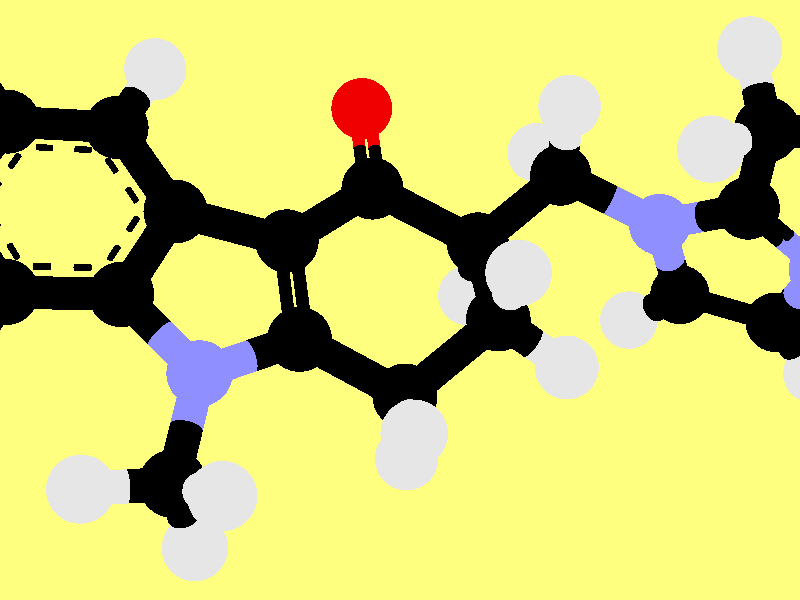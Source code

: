 //
//  Accelrys Discovery Studio POV-Ray file
//  Created:  2016-04-30T14:04:04Z
//

camera { 
location < 0.0, 0.0, 30.163099 >
right -4/3*x
angle 20.000000
look_at < 0, 0, 0 >
}

light_source { <0.678050,0.578095,0.575373> rgb<1.000000,1.000000,1.000000> parallel point_at<0.0, 0.0, 0.0> }

light_source { <-0.775192,0.131230,0.617945> rgb<0.498039,0.498039,0.498039> parallel point_at<0.0, 0.0, 0.0> }

background { color rgb < 1.000000, 1.000000, 0.498039 > }

#declare _WLVP_line_width = 0.02;
#declare _WLVP_dot_size   = 0.03;
#declare _WLVP_text_depth = 0.0;
#declare _WLVP_text_scale = 0.3;
#declare _WLVP_finish = finish { diffuse 0.282828 ambient 0.343434 specular 1.000000 roughness 0.020000 }
object {
union { 
sphere { 
<0,0,0>, 0.400000
translate <-1.923161,5.355279,1.503494>
pigment { rgbt <0.560784,0.560784,1.000000,0.000000> }
finish { _WLVP_finish }
}
sphere { 
<0,0,0>, 0.400000
translate <4.127706,4.919715,4.023170>
pigment { rgbt <0.560784,0.560784,1.000000,0.000000> }
finish { _WLVP_finish }
}
sphere { 
<0,0,0>, 0.400000
translate <4.933607,3.934791,5.769691>
pigment { rgbt <0.560784,0.560784,1.000000,0.000000> }
finish { _WLVP_finish }
}
sphere { 
<0,0,0>, 0.400000
translate <2.206806,7.368291,1.197507>
pigment { rgbt <0.941176,0.000000,0.000000,0.000000> }
finish { _WLVP_finish }
}
sphere { 
<0,0,0>, 0.400000
translate <-0.128390,4.300704,2.964175>
pigment { rgbt <0.000000,0.000000,0.000000,0.000000> }
finish { _WLVP_finish }
}
sphere { 
<0,0,0>, 0.400000
translate <-0.641591,5.266989,1.969401>
pigment { rgbt <0.000000,0.000000,0.000000,0.000000> }
finish { _WLVP_finish }
}
sphere { 
<0,0,0>, 0.400000
translate <0.129845,6.289191,1.385129>
pigment { rgbt <0.000000,0.000000,0.000000,0.000000> }
finish { _WLVP_finish }
}
sphere { 
<0,0,0>, 0.400000
translate <1.518899,6.474600,1.694894>
pigment { rgbt <0.000000,0.000000,0.000000,0.000000> }
finish { _WLVP_finish }
}
sphere { 
<0,0,0>, 0.400000
translate <2.119801,5.459265,2.675817>
pigment { rgbt <0.000000,0.000000,0.000000,0.000000> }
finish { _WLVP_finish }
}
sphere { 
<0,0,0>, 0.400000
translate <1.168033,4.789242,3.597557>
pigment { rgbt <0.000000,0.000000,0.000000,0.000000> }
finish { _WLVP_finish }
}
sphere { 
<0,0,0>, 0.400000
translate <-0.753734,7.047504,0.523831>
pigment { rgbt <0.000000,0.000000,0.000000,0.000000> }
finish { _WLVP_finish }
}
sphere { 
<0,0,0>, 0.400000
translate <-0.602099,8.162901,-0.295914>
pigment { rgbt <0.000000,0.000000,0.000000,0.000000> }
finish { _WLVP_finish }
}
sphere { 
<0,0,0>, 0.400000
translate <-1.707693,8.661249,-0.958257>
pigment { rgbt <0.000000,0.000000,0.000000,0.000000> }
finish { _WLVP_finish }
}
sphere { 
<0,0,0>, 0.400000
translate <-2.963972,8.061858,-0.837373>
pigment { rgbt <0.000000,0.000000,0.000000,0.000000> }
finish { _WLVP_finish }
}
sphere { 
<0,0,0>, 0.400000
translate <-3.150131,6.925860,-0.059183>
pigment { rgbt <0.000000,0.000000,0.000000,0.000000> }
finish { _WLVP_finish }
}
sphere { 
<0,0,0>, 0.400000
translate <-2.024359,6.434379,0.624567>
pigment { rgbt <0.000000,0.000000,0.000000,0.000000> }
finish { _WLVP_finish }
}
sphere { 
<0,0,0>, 0.400000
translate <3.484889,5.881095,3.141724>
pigment { rgbt <0.000000,0.000000,0.000000,0.000000> }
finish { _WLVP_finish }
}
sphere { 
<0,0,0>, 0.400000
translate <4.679662,3.706218,3.608890>
pigment { rgbt <0.000000,0.000000,0.000000,0.000000> }
finish { _WLVP_finish }
}
sphere { 
<0,0,0>, 0.400000
translate <5.173110,3.097017,4.690550>
pigment { rgbt <0.000000,0.000000,0.000000,0.000000> }
finish { _WLVP_finish }
}
sphere { 
<0,0,0>, 0.400000
translate <4.303928,5.029587,5.356671>
pigment { rgbt <0.000000,0.000000,0.000000,0.000000> }
finish { _WLVP_finish }
}
sphere { 
<0,0,0>, 0.400000
translate <3.890047,6.173433,6.229302>
pigment { rgbt <0.000000,0.000000,0.000000,0.000000> }
finish { _WLVP_finish }
}
sphere { 
<0,0,0>, 0.400000
translate <-3.034108,4.422348,1.808223>
pigment { rgbt <0.000000,0.000000,0.000000,0.000000> }
finish { _WLVP_finish }
}
sphere { 
<0,0,0>, 0.400000
translate <-0.875981,4.166193,3.745914>
pigment { rgbt <0.901961,0.901961,0.901961,0.000000> }
finish { _WLVP_finish }
}
sphere { 
<0,0,0>, 0.400000
translate <0.056301,3.347189,2.469405>
pigment { rgbt <0.901961,0.901961,0.901961,0.000000> }
finish { _WLVP_finish }
}
sphere { 
<0,0,0>, 0.400000
translate <2.371635,4.640174,2.002192>
pigment { rgbt <0.901961,0.901961,0.901961,0.000000> }
finish { _WLVP_finish }
}
sphere { 
<0,0,0>, 0.400000
translate <0.910267,5.496760,4.385640>
pigment { rgbt <0.901961,0.901961,0.901961,0.000000> }
finish { _WLVP_finish }
}
sphere { 
<0,0,0>, 0.400000
translate <1.673731,3.927563,4.033309>
pigment { rgbt <0.901961,0.901961,0.901961,0.000000> }
finish { _WLVP_finish }
}
sphere { 
<0,0,0>, 0.400000
translate <0.373161,8.635346,-0.413234>
pigment { rgbt <0.901961,0.901961,0.901961,0.000000> }
finish { _WLVP_finish }
}
sphere { 
<0,0,0>, 0.400000
translate <-1.597137,9.542685,-1.589881>
pigment { rgbt <0.901961,0.901961,0.901961,0.000000> }
finish { _WLVP_finish }
}
sphere { 
<0,0,0>, 0.400000
translate <-3.814903,8.493959,-1.363971>
pigment { rgbt <0.901961,0.901961,0.901961,0.000000> }
finish { _WLVP_finish }
}
sphere { 
<0,0,0>, 0.400000
translate <-4.122399,6.439117,0.017465>
pigment { rgbt <0.901961,0.901961,0.901961,0.000000> }
finish { _WLVP_finish }
}
sphere { 
<0,0,0>, 0.400000
translate <3.388529,6.826162,3.676198>
pigment { rgbt <0.901961,0.901961,0.901961,0.000000> }
finish { _WLVP_finish }
}
sphere { 
<0,0,0>, 0.400000
translate <4.118544,6.021320,2.265985>
pigment { rgbt <0.901961,0.901961,0.901961,0.000000> }
finish { _WLVP_finish }
}
sphere { 
<0,0,0>, 0.400000
translate <4.703653,3.324951,2.588028>
pigment { rgbt <0.901961,0.901961,0.901961,0.000000> }
finish { _WLVP_finish }
}
sphere { 
<0,0,0>, 0.400000
translate <5.669190,2.126880,4.719518>
pigment { rgbt <0.901961,0.901961,0.901961,0.000000> }
finish { _WLVP_finish }
}
sphere { 
<0,0,0>, 0.400000
translate <4.171664,5.964252,7.261259>
pigment { rgbt <0.901961,0.901961,0.901961,0.000000> }
finish { _WLVP_finish }
}
sphere { 
<0,0,0>, 0.400000
translate <2.809830,6.305743,6.167726>
pigment { rgbt <0.901961,0.901961,0.901961,0.000000> }
finish { _WLVP_finish }
}
sphere { 
<0,0,0>, 0.400000
translate <4.386878,7.084301,5.895171>
pigment { rgbt <0.901961,0.901961,0.901961,0.000000> }
finish { _WLVP_finish }
}
sphere { 
<0,0,0>, 0.400000
translate <-3.936749,4.750854,1.293126>
pigment { rgbt <0.901961,0.901961,0.901961,0.000000> }
finish { _WLVP_finish }
}
sphere { 
<0,0,0>, 0.400000
translate <-3.214089,4.409680,2.883216>
pigment { rgbt <0.901961,0.901961,0.901961,0.000000> }
finish { _WLVP_finish }
}
sphere { 
<0,0,0>, 0.400000
translate <-2.769519,3.419558,1.472708>
pigment { rgbt <0.901961,0.901961,0.901961,0.000000> }
finish { _WLVP_finish }
}
cylinder { 
<-1.923161,5.355279,1.503494>, <-1.282376,5.311134,1.736448>, 0.200000 
pigment { rgbt <0.560784,0.560784,1.000000,0.000000> }
finish { _WLVP_finish }
}
cylinder { 
<-1.282376,5.311134,1.736448>, <-0.641591,5.266989,1.969401>, 0.200000 
pigment { rgbt <0.000000,0.000000,0.000000,0.000000> }
finish { _WLVP_finish }
}
cylinder { 
<-1.923161,5.355279,1.503494>, <-1.973760,5.894829,1.064031>, 0.200000 
pigment { rgbt <0.560784,0.560784,1.000000,0.000000> }
finish { _WLVP_finish }
}
cylinder { 
<-1.973760,5.894829,1.064031>, <-2.024359,6.434379,0.624567>, 0.200000 
pigment { rgbt <0.000000,0.000000,0.000000,0.000000> }
finish { _WLVP_finish }
}
cylinder { 
<-1.923161,5.355279,1.503494>, <-2.478635,4.888813,1.655859>, 0.200000 
pigment { rgbt <0.560784,0.560784,1.000000,0.000000> }
finish { _WLVP_finish }
}
cylinder { 
<-2.478635,4.888813,1.655859>, <-3.034108,4.422348,1.808223>, 0.200000 
pigment { rgbt <0.000000,0.000000,0.000000,0.000000> }
finish { _WLVP_finish }
}
cylinder { 
<4.127706,4.919715,4.023170>, <3.806297,5.400405,3.582447>, 0.200000 
pigment { rgbt <0.560784,0.560784,1.000000,0.000000> }
finish { _WLVP_finish }
}
cylinder { 
<3.806297,5.400405,3.582447>, <3.484889,5.881095,3.141724>, 0.200000 
pigment { rgbt <0.000000,0.000000,0.000000,0.000000> }
finish { _WLVP_finish }
}
cylinder { 
<4.127706,4.919715,4.023170>, <4.403684,4.312966,3.816030>, 0.200000 
pigment { rgbt <0.560784,0.560784,1.000000,0.000000> }
finish { _WLVP_finish }
}
cylinder { 
<4.403684,4.312966,3.816030>, <4.679662,3.706218,3.608890>, 0.200000 
pigment { rgbt <0.000000,0.000000,0.000000,0.000000> }
finish { _WLVP_finish }
}
cylinder { 
<4.127706,4.919715,4.023170>, <4.215817,4.974651,4.689920>, 0.200000 
pigment { rgbt <0.560784,0.560784,1.000000,0.000000> }
finish { _WLVP_finish }
}
cylinder { 
<4.215817,4.974651,4.689920>, <4.303928,5.029587,5.356671>, 0.200000 
pigment { rgbt <0.000000,0.000000,0.000000,0.000000> }
finish { _WLVP_finish }
}
cylinder { 
<4.933607,3.934791,5.769691>, <5.053359,3.515904,5.230121>, 0.200000 
pigment { rgbt <0.560784,0.560784,1.000000,0.000000> }
finish { _WLVP_finish }
}
cylinder { 
<5.053359,3.515904,5.230121>, <5.173110,3.097017,4.690550>, 0.200000 
pigment { rgbt <0.000000,0.000000,0.000000,0.000000> }
finish { _WLVP_finish }
}
cylinder { 
<4.932261,3.969406,5.863499>, <4.617421,4.516804,5.656989>, 0.080000 
pigment { rgbt <0.560784,0.560784,1.000000,0.000000> }
finish { _WLVP_finish }
}
cylinder { 
<4.617421,4.516804,5.656989>, <4.302581,5.064202,5.450479>, 0.080000 
pigment { rgbt <0.000000,0.000000,0.000000,0.000000> }
finish { _WLVP_finish }
}
cylinder { 
<4.934953,3.900176,5.675883>, <4.620113,4.447574,5.469373>, 0.080000 
pigment { rgbt <0.560784,0.560784,1.000000,0.000000> }
finish { _WLVP_finish }
}
cylinder { 
<4.620113,4.447574,5.469373>, <4.305274,4.994972,5.262863>, 0.080000 
pigment { rgbt <0.000000,0.000000,0.000000,0.000000> }
finish { _WLVP_finish }
}
cylinder { 
<2.285954,7.336378,1.249632>, <1.942001,6.889533,1.498326>, 0.080000 
pigment { rgbt <0.941176,0.000000,0.000000,0.000000> }
finish { _WLVP_finish }
}
cylinder { 
<1.942001,6.889533,1.498326>, <1.598048,6.442687,1.747019>, 0.080000 
pigment { rgbt <0.000000,0.000000,0.000000,0.000000> }
finish { _WLVP_finish }
}
cylinder { 
<2.127657,7.400204,1.145382>, <1.783704,6.953359,1.394075>, 0.080000 
pigment { rgbt <0.941176,0.000000,0.000000,0.000000> }
finish { _WLVP_finish }
}
cylinder { 
<1.783704,6.953359,1.394075>, <1.439750,6.506513,1.642769>, 0.080000 
pigment { rgbt <0.000000,0.000000,0.000000,0.000000> }
finish { _WLVP_finish }
}
cylinder { 
<-0.128390,4.300704,2.964175>, <-0.641591,5.266989,1.969401>, 0.200000 
pigment { rgbt <0.000000,0.000000,0.000000,0.000000> }
finish { _WLVP_finish }
}
cylinder { 
<-0.128390,4.300704,2.964175>, <1.168033,4.789242,3.597557>, 0.200000 
pigment { rgbt <0.000000,0.000000,0.000000,0.000000> }
finish { _WLVP_finish }
}
cylinder { 
<-0.561271,5.235153,2.019752>, <0.210165,6.257355,1.435480>, 0.080000 
pigment { rgbt <0.000000,0.000000,0.000000,0.000000> }
finish { _WLVP_finish }
}
cylinder { 
<-0.721911,5.298825,1.919051>, <0.049526,6.321027,1.334778>, 0.080000 
pigment { rgbt <0.000000,0.000000,0.000000,0.000000> }
finish { _WLVP_finish }
}
cylinder { 
<0.129845,6.289191,1.385129>, <1.518899,6.474600,1.694894>, 0.200000 
pigment { rgbt <0.000000,0.000000,0.000000,0.000000> }
finish { _WLVP_finish }
}
cylinder { 
<0.129845,6.289191,1.385129>, <-0.753734,7.047504,0.523831>, 0.200000 
pigment { rgbt <0.000000,0.000000,0.000000,0.000000> }
finish { _WLVP_finish }
}
cylinder { 
<1.518899,6.474600,1.694894>, <2.119801,5.459265,2.675817>, 0.200000 
pigment { rgbt <0.000000,0.000000,0.000000,0.000000> }
finish { _WLVP_finish }
}
cylinder { 
<2.119801,5.459265,2.675817>, <1.168033,4.789242,3.597557>, 0.200000 
pigment { rgbt <0.000000,0.000000,0.000000,0.000000> }
finish { _WLVP_finish }
}
cylinder { 
<2.119801,5.459265,2.675817>, <3.484889,5.881095,3.141724>, 0.200000 
pigment { rgbt <0.000000,0.000000,0.000000,0.000000> }
finish { _WLVP_finish }
}
cylinder { 
<-0.753734,7.047504,0.523831>, <-0.602099,8.162901,-0.295914>, 0.200000 
pigment { rgbt <0.000000,0.000000,0.000000,0.000000> }
finish { _WLVP_finish }
}
cylinder { 
<-1.064241,7.308455,0.230092>, <-1.041496,7.475765,0.107130>, 0.040000 
pigment { rgbt <0.000000,0.000000,0.000000,0.000000> }
finish { _WLVP_finish }
}
cylinder { 
<-1.011169,7.698844,-0.056818>, <-0.988424,7.866154,-0.179780>, 0.040000 
pigment { rgbt <0.000000,0.000000,0.000000,0.000000> }
finish { _WLVP_finish }
}
cylinder { 
<-0.753734,7.047504,0.523831>, <-2.024359,6.434379,0.624567>, 0.200000 
pigment { rgbt <0.000000,0.000000,0.000000,0.000000> }
finish { _WLVP_finish }
}
cylinder { 
<-1.206819,7.137365,0.320671>, <-1.397413,7.045396,0.335782>, 0.040000 
pigment { rgbt <0.000000,0.000000,0.000000,0.000000> }
finish { _WLVP_finish }
}
cylinder { 
<-1.651538,6.922771,0.355929>, <-1.842131,6.830803,0.371040>, 0.040000 
pigment { rgbt <0.000000,0.000000,0.000000,0.000000> }
finish { _WLVP_finish }
}
cylinder { 
<-0.602099,8.162901,-0.295914>, <-1.707693,8.661249,-0.958257>, 0.200000 
pigment { rgbt <0.000000,0.000000,0.000000,0.000000> }
finish { _WLVP_finish }
}
cylinder { 
<-1.082576,8.029773,-0.314753>, <-1.248415,8.104525,-0.414105>, 0.040000 
pigment { rgbt <0.000000,0.000000,0.000000,0.000000> }
finish { _WLVP_finish }
}
cylinder { 
<-1.469534,8.204194,-0.546573>, <-1.635373,8.278947,-0.645925>, 0.040000 
pigment { rgbt <0.000000,0.000000,0.000000,0.000000> }
finish { _WLVP_finish }
}
cylinder { 
<-1.707693,8.661249,-0.958257>, <-2.963972,8.061858,-0.837373>, 0.200000 
pigment { rgbt <0.000000,0.000000,0.000000,0.000000> }
finish { _WLVP_finish }
}
cylinder { 
<-1.882507,8.264226,-0.706424>, <-2.070949,8.174317,-0.688291>, 0.040000 
pigment { rgbt <0.000000,0.000000,0.000000,0.000000> }
finish { _WLVP_finish }
}
cylinder { 
<-2.322205,8.054439,-0.664115>, <-2.510646,7.964530,-0.645982>, 0.040000 
pigment { rgbt <0.000000,0.000000,0.000000,0.000000> }
finish { _WLVP_finish }
}
cylinder { 
<-2.963972,8.061858,-0.837373>, <-3.150131,6.925860,-0.059183>, 0.200000 
pigment { rgbt <0.000000,0.000000,0.000000,0.000000> }
finish { _WLVP_finish }
}
cylinder { 
<-2.660981,7.779610,-0.556654>, <-2.688905,7.609210,-0.439925>, 0.040000 
pigment { rgbt <0.000000,0.000000,0.000000,0.000000> }
finish { _WLVP_finish }
}
cylinder { 
<-2.726137,7.382011,-0.284287>, <-2.754061,7.211611,-0.167559>, 0.040000 
pigment { rgbt <0.000000,0.000000,0.000000,0.000000> }
finish { _WLVP_finish }
}
cylinder { 
<-3.150131,6.925860,-0.059183>, <-2.024359,6.434379,0.624567>, 0.200000 
pigment { rgbt <0.000000,0.000000,0.000000,0.000000> }
finish { _WLVP_finish }
}
cylinder { 
<-2.669017,7.069155,-0.025677>, <-2.500151,6.995433,0.076885>, 0.040000 
pigment { rgbt <0.000000,0.000000,0.000000,0.000000> }
finish { _WLVP_finish }
}
cylinder { 
<-2.274997,6.897137,0.213635>, <-2.106131,6.823414,0.316198>, 0.040000 
pigment { rgbt <0.000000,0.000000,0.000000,0.000000> }
finish { _WLVP_finish }
}
cylinder { 
<4.709430,3.629485,3.552093>, <5.202878,3.020284,4.633753>, 0.080000 
pigment { rgbt <0.000000,0.000000,0.000000,0.000000> }
finish { _WLVP_finish }
}
cylinder { 
<4.649894,3.782951,3.665687>, <5.143342,3.173750,4.747346>, 0.080000 
pigment { rgbt <0.000000,0.000000,0.000000,0.000000> }
finish { _WLVP_finish }
}
cylinder { 
<4.303928,5.029587,5.356671>, <3.890047,6.173433,6.229302>, 0.200000 
pigment { rgbt <0.000000,0.000000,0.000000,0.000000> }
finish { _WLVP_finish }
}
cylinder { 
<-0.128390,4.300704,2.964175>, <-0.502186,4.233448,3.355045>, 0.200000 
pigment { rgbt <0.000000,0.000000,0.000000,0.000000> }
finish { _WLVP_finish }
}
cylinder { 
<-0.502186,4.233448,3.355045>, <-0.875981,4.166193,3.745914>, 0.200000 
pigment { rgbt <0.901961,0.901961,0.901961,0.000000> }
finish { _WLVP_finish }
}
cylinder { 
<-0.128390,4.300704,2.964175>, <-0.036045,3.823946,2.716790>, 0.200000 
pigment { rgbt <0.000000,0.000000,0.000000,0.000000> }
finish { _WLVP_finish }
}
cylinder { 
<-0.036045,3.823946,2.716790>, <0.056301,3.347189,2.469405>, 0.200000 
pigment { rgbt <0.901961,0.901961,0.901961,0.000000> }
finish { _WLVP_finish }
}
cylinder { 
<2.119801,5.459265,2.675817>, <2.245718,5.049720,2.339005>, 0.200000 
pigment { rgbt <0.000000,0.000000,0.000000,0.000000> }
finish { _WLVP_finish }
}
cylinder { 
<2.245718,5.049720,2.339005>, <2.371635,4.640174,2.002192>, 0.200000 
pigment { rgbt <0.901961,0.901961,0.901961,0.000000> }
finish { _WLVP_finish }
}
cylinder { 
<1.168033,4.789242,3.597557>, <1.039150,5.143001,3.991599>, 0.200000 
pigment { rgbt <0.000000,0.000000,0.000000,0.000000> }
finish { _WLVP_finish }
}
cylinder { 
<1.039150,5.143001,3.991599>, <0.910267,5.496760,4.385640>, 0.200000 
pigment { rgbt <0.901961,0.901961,0.901961,0.000000> }
finish { _WLVP_finish }
}
cylinder { 
<1.168033,4.789242,3.597557>, <1.420882,4.358402,3.815433>, 0.200000 
pigment { rgbt <0.000000,0.000000,0.000000,0.000000> }
finish { _WLVP_finish }
}
cylinder { 
<1.420882,4.358402,3.815433>, <1.673731,3.927563,4.033309>, 0.200000 
pigment { rgbt <0.901961,0.901961,0.901961,0.000000> }
finish { _WLVP_finish }
}
cylinder { 
<-0.602099,8.162901,-0.295914>, <-0.114469,8.399124,-0.354574>, 0.200000 
pigment { rgbt <0.000000,0.000000,0.000000,0.000000> }
finish { _WLVP_finish }
}
cylinder { 
<-0.114469,8.399124,-0.354574>, <0.373161,8.635346,-0.413234>, 0.200000 
pigment { rgbt <0.901961,0.901961,0.901961,0.000000> }
finish { _WLVP_finish }
}
cylinder { 
<-1.707693,8.661249,-0.958257>, <-1.652415,9.101967,-1.274069>, 0.200000 
pigment { rgbt <0.000000,0.000000,0.000000,0.000000> }
finish { _WLVP_finish }
}
cylinder { 
<-1.652415,9.101967,-1.274069>, <-1.597137,9.542685,-1.589881>, 0.200000 
pigment { rgbt <0.901961,0.901961,0.901961,0.000000> }
finish { _WLVP_finish }
}
cylinder { 
<-2.963972,8.061858,-0.837373>, <-3.389437,8.277908,-1.100672>, 0.200000 
pigment { rgbt <0.000000,0.000000,0.000000,0.000000> }
finish { _WLVP_finish }
}
cylinder { 
<-3.389437,8.277908,-1.100672>, <-3.814903,8.493959,-1.363971>, 0.200000 
pigment { rgbt <0.901961,0.901961,0.901961,0.000000> }
finish { _WLVP_finish }
}
cylinder { 
<-3.150131,6.925860,-0.059183>, <-3.636265,6.682488,-0.020859>, 0.200000 
pigment { rgbt <0.000000,0.000000,0.000000,0.000000> }
finish { _WLVP_finish }
}
cylinder { 
<-3.636265,6.682488,-0.020859>, <-4.122399,6.439117,0.017465>, 0.200000 
pigment { rgbt <0.901961,0.901961,0.901961,0.000000> }
finish { _WLVP_finish }
}
cylinder { 
<3.484889,5.881095,3.141724>, <3.436709,6.353629,3.408961>, 0.200000 
pigment { rgbt <0.000000,0.000000,0.000000,0.000000> }
finish { _WLVP_finish }
}
cylinder { 
<3.436709,6.353629,3.408961>, <3.388529,6.826162,3.676198>, 0.200000 
pigment { rgbt <0.901961,0.901961,0.901961,0.000000> }
finish { _WLVP_finish }
}
cylinder { 
<3.484889,5.881095,3.141724>, <3.801716,5.951208,2.703855>, 0.200000 
pigment { rgbt <0.000000,0.000000,0.000000,0.000000> }
finish { _WLVP_finish }
}
cylinder { 
<3.801716,5.951208,2.703855>, <4.118544,6.021320,2.265985>, 0.200000 
pigment { rgbt <0.901961,0.901961,0.901961,0.000000> }
finish { _WLVP_finish }
}
cylinder { 
<4.679662,3.706218,3.608890>, <4.691658,3.515584,3.098459>, 0.200000 
pigment { rgbt <0.000000,0.000000,0.000000,0.000000> }
finish { _WLVP_finish }
}
cylinder { 
<4.691658,3.515584,3.098459>, <4.703653,3.324951,2.588028>, 0.200000 
pigment { rgbt <0.901961,0.901961,0.901961,0.000000> }
finish { _WLVP_finish }
}
cylinder { 
<5.173110,3.097017,4.690550>, <5.421150,2.611948,4.705034>, 0.200000 
pigment { rgbt <0.000000,0.000000,0.000000,0.000000> }
finish { _WLVP_finish }
}
cylinder { 
<5.421150,2.611948,4.705034>, <5.669190,2.126880,4.719518>, 0.200000 
pigment { rgbt <0.901961,0.901961,0.901961,0.000000> }
finish { _WLVP_finish }
}
cylinder { 
<3.890047,6.173433,6.229302>, <4.030855,6.068842,6.745280>, 0.200000 
pigment { rgbt <0.000000,0.000000,0.000000,0.000000> }
finish { _WLVP_finish }
}
cylinder { 
<4.030855,6.068842,6.745280>, <4.171664,5.964252,7.261259>, 0.200000 
pigment { rgbt <0.901961,0.901961,0.901961,0.000000> }
finish { _WLVP_finish }
}
cylinder { 
<3.890047,6.173433,6.229302>, <3.349938,6.239588,6.198514>, 0.200000 
pigment { rgbt <0.000000,0.000000,0.000000,0.000000> }
finish { _WLVP_finish }
}
cylinder { 
<3.349938,6.239588,6.198514>, <2.809830,6.305743,6.167726>, 0.200000 
pigment { rgbt <0.901961,0.901961,0.901961,0.000000> }
finish { _WLVP_finish }
}
cylinder { 
<3.890047,6.173433,6.229302>, <4.138462,6.628867,6.062236>, 0.200000 
pigment { rgbt <0.000000,0.000000,0.000000,0.000000> }
finish { _WLVP_finish }
}
cylinder { 
<4.138462,6.628867,6.062236>, <4.386878,7.084301,5.895171>, 0.200000 
pigment { rgbt <0.901961,0.901961,0.901961,0.000000> }
finish { _WLVP_finish }
}
cylinder { 
<-3.034108,4.422348,1.808223>, <-3.485429,4.586601,1.550674>, 0.200000 
pigment { rgbt <0.000000,0.000000,0.000000,0.000000> }
finish { _WLVP_finish }
}
cylinder { 
<-3.485429,4.586601,1.550674>, <-3.936749,4.750854,1.293126>, 0.200000 
pigment { rgbt <0.901961,0.901961,0.901961,0.000000> }
finish { _WLVP_finish }
}
cylinder { 
<-3.034108,4.422348,1.808223>, <-3.124098,4.416014,2.345720>, 0.200000 
pigment { rgbt <0.000000,0.000000,0.000000,0.000000> }
finish { _WLVP_finish }
}
cylinder { 
<-3.124098,4.416014,2.345720>, <-3.214089,4.409680,2.883216>, 0.200000 
pigment { rgbt <0.901961,0.901961,0.901961,0.000000> }
finish { _WLVP_finish }
}
cylinder { 
<-3.034108,4.422348,1.808223>, <-2.901813,3.920953,1.640465>, 0.200000 
pigment { rgbt <0.000000,0.000000,0.000000,0.000000> }
finish { _WLVP_finish }
}
cylinder { 
<-2.901813,3.920953,1.640465>, <-2.769519,3.419558,1.472708>, 0.200000 
pigment { rgbt <0.901961,0.901961,0.901961,0.000000> }
finish { _WLVP_finish }
}
}
matrix < 0.649042, 0.374477, -0.662203,
         -0.268075, 0.927204, 0.261588,
         0.711956, 0.007738, 0.702182,
         0, 0, 0 >
translate< -0.813281, -5.145101, -1.036488 >
}
